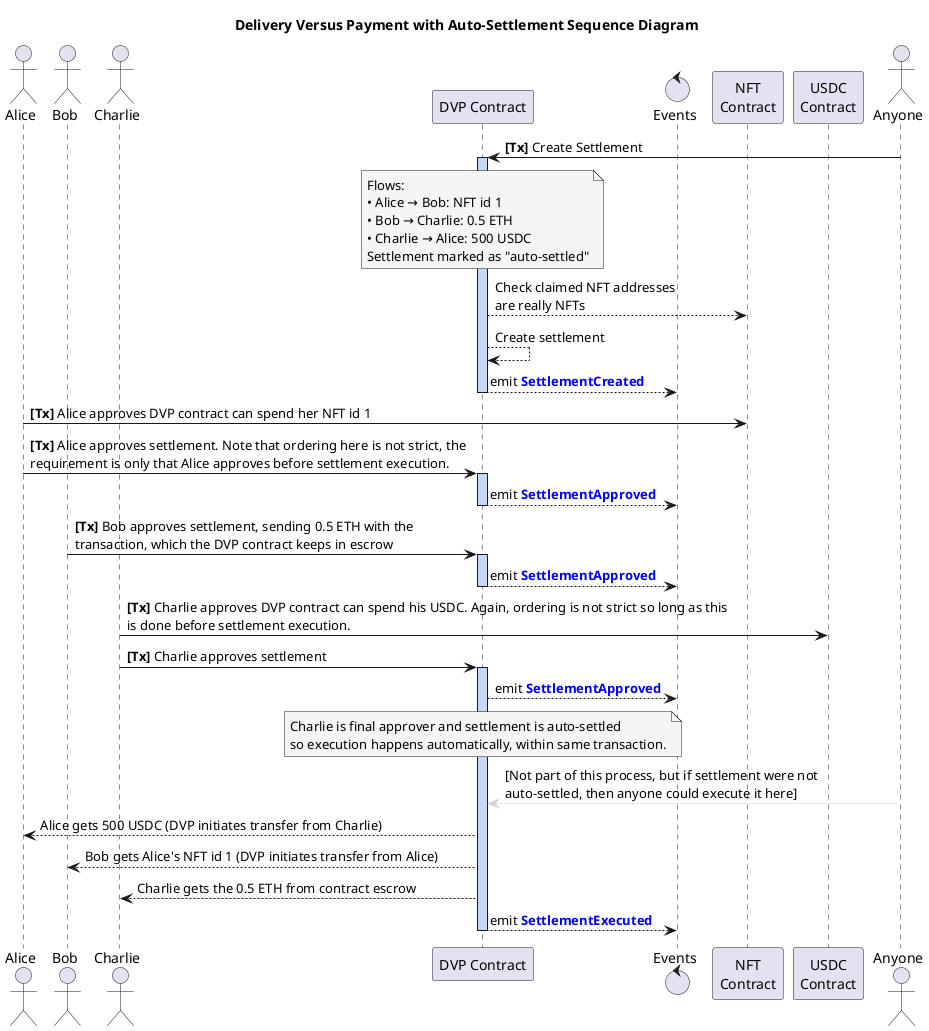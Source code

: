 @startuml dvp
title Delivery Versus Payment with Auto-Settlement Sequence Diagram

actor Alice
actor Bob
actor Charlie
participant "DVP Contract" as DVP
control Events
participant "NFT\nContract" as NFT
participant "USDC\nContract" as USDC
actor Anyone

'== Settlement Creation ==
Anyone -> DVP: **[Tx]** Create Settlement
activate DVP #C7D7F6
note over DVP #WhiteSmoke
Flows:
• Alice → Bob: NFT id 1
• Bob → Charlie: 0.5 ETH
• Charlie → Alice: 500 USDC
Settlement marked as "auto-settled"
end note
DVP --> NFT: Check claimed NFT addresses\nare really NFTs
DVP --> DVP: Create settlement
DVP --> Events: emit <font color="blue">**SettlementCreated**</font>
deactivate DVP

'== Approvals by Involved Parties ==
Alice -> NFT: **[Tx]** Alice approves DVP contract can spend her NFT id 1
Alice -> DVP: **[Tx]** Alice approves settlement. Note that ordering here is not strict, the\nrequirement is only that Alice approves before settlement execution.
activate DVP #C7D7F6
DVP --> Events: emit <font color="blue">**SettlementApproved**</font>
deactivate DVP
Bob -> DVP: **[Tx]** Bob approves settlement, sending 0.5 ETH with the\ntransaction, which the DVP contract keeps in escrow
activate DVP #C7D7F6
DVP --> Events: emit <font color="blue">**SettlementApproved**</font>
deactivate DVP
Charlie -> USDC: **[Tx]** Charlie approves DVP contract can spend his USDC. Again, ordering is not strict so long as this\nis done before settlement execution.
Charlie -> DVP: **[Tx]** Charlie approves settlement

'== Execution of Settlement ==
activate DVP #C7D7F6
DVP --> Events: emit <font color="blue">**SettlementApproved**</font>
note over DVP #WhiteSmoke
Charlie is final approver and settlement is auto-settled
so execution happens automatically, within same transaction.
end note
Anyone --[#LightGrey]> DVP: [Not part of this process, but if settlement were not\nauto-settled, then anyone could execute it here]
DVP --> Alice: Alice gets 500 USDC (DVP initiates transfer from Charlie)
DVP --> Bob: Bob gets Alice's NFT id 1 (DVP initiates transfer from Alice)
DVP --> Charlie: Charlie gets the 0.5 ETH from contract escrow
DVP --> Events: emit <font color="blue">**SettlementExecuted**</font>
deactivate DVP

@enduml
